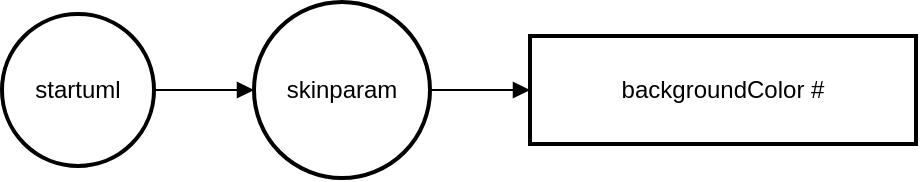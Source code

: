<mxfile version="26.0.5">
  <diagram name="Page-1" id="tG3Lj06aSGfE6tCOdbx_">
    <mxGraphModel>
      <root>
        <mxCell id="0" />
        <mxCell id="1" parent="0" />
        <mxCell id="2" value="startuml" style="ellipse;aspect=fixed;strokeWidth=2;whiteSpace=wrap;" vertex="1" parent="1">
          <mxGeometry x="8" y="14" width="76" height="76" as="geometry" />
        </mxCell>
        <mxCell id="3" value="skinparam" style="ellipse;aspect=fixed;strokeWidth=2;whiteSpace=wrap;" vertex="1" parent="1">
          <mxGeometry x="134" y="8" width="88" height="88" as="geometry" />
        </mxCell>
        <mxCell id="4" value="backgroundColor #" style="whiteSpace=wrap;strokeWidth=2;" vertex="1" parent="1">
          <mxGeometry x="272" y="25" width="193" height="54" as="geometry" />
        </mxCell>
        <mxCell id="5" value="" style="curved=1;startArrow=none;endArrow=block;exitX=0.99;exitY=0.5;entryX=-0.01;entryY=0.5;" edge="1" parent="1" source="2" target="3">
          <mxGeometry relative="1" as="geometry">
            <Array as="points" />
          </mxGeometry>
        </mxCell>
        <mxCell id="6" value="" style="curved=1;startArrow=none;endArrow=block;exitX=1;exitY=0.5;entryX=0;entryY=0.5;" edge="1" parent="1" source="3" target="4">
          <mxGeometry relative="1" as="geometry">
            <Array as="points" />
          </mxGeometry>
        </mxCell>
      </root>
    </mxGraphModel>
  </diagram>
</mxfile>
